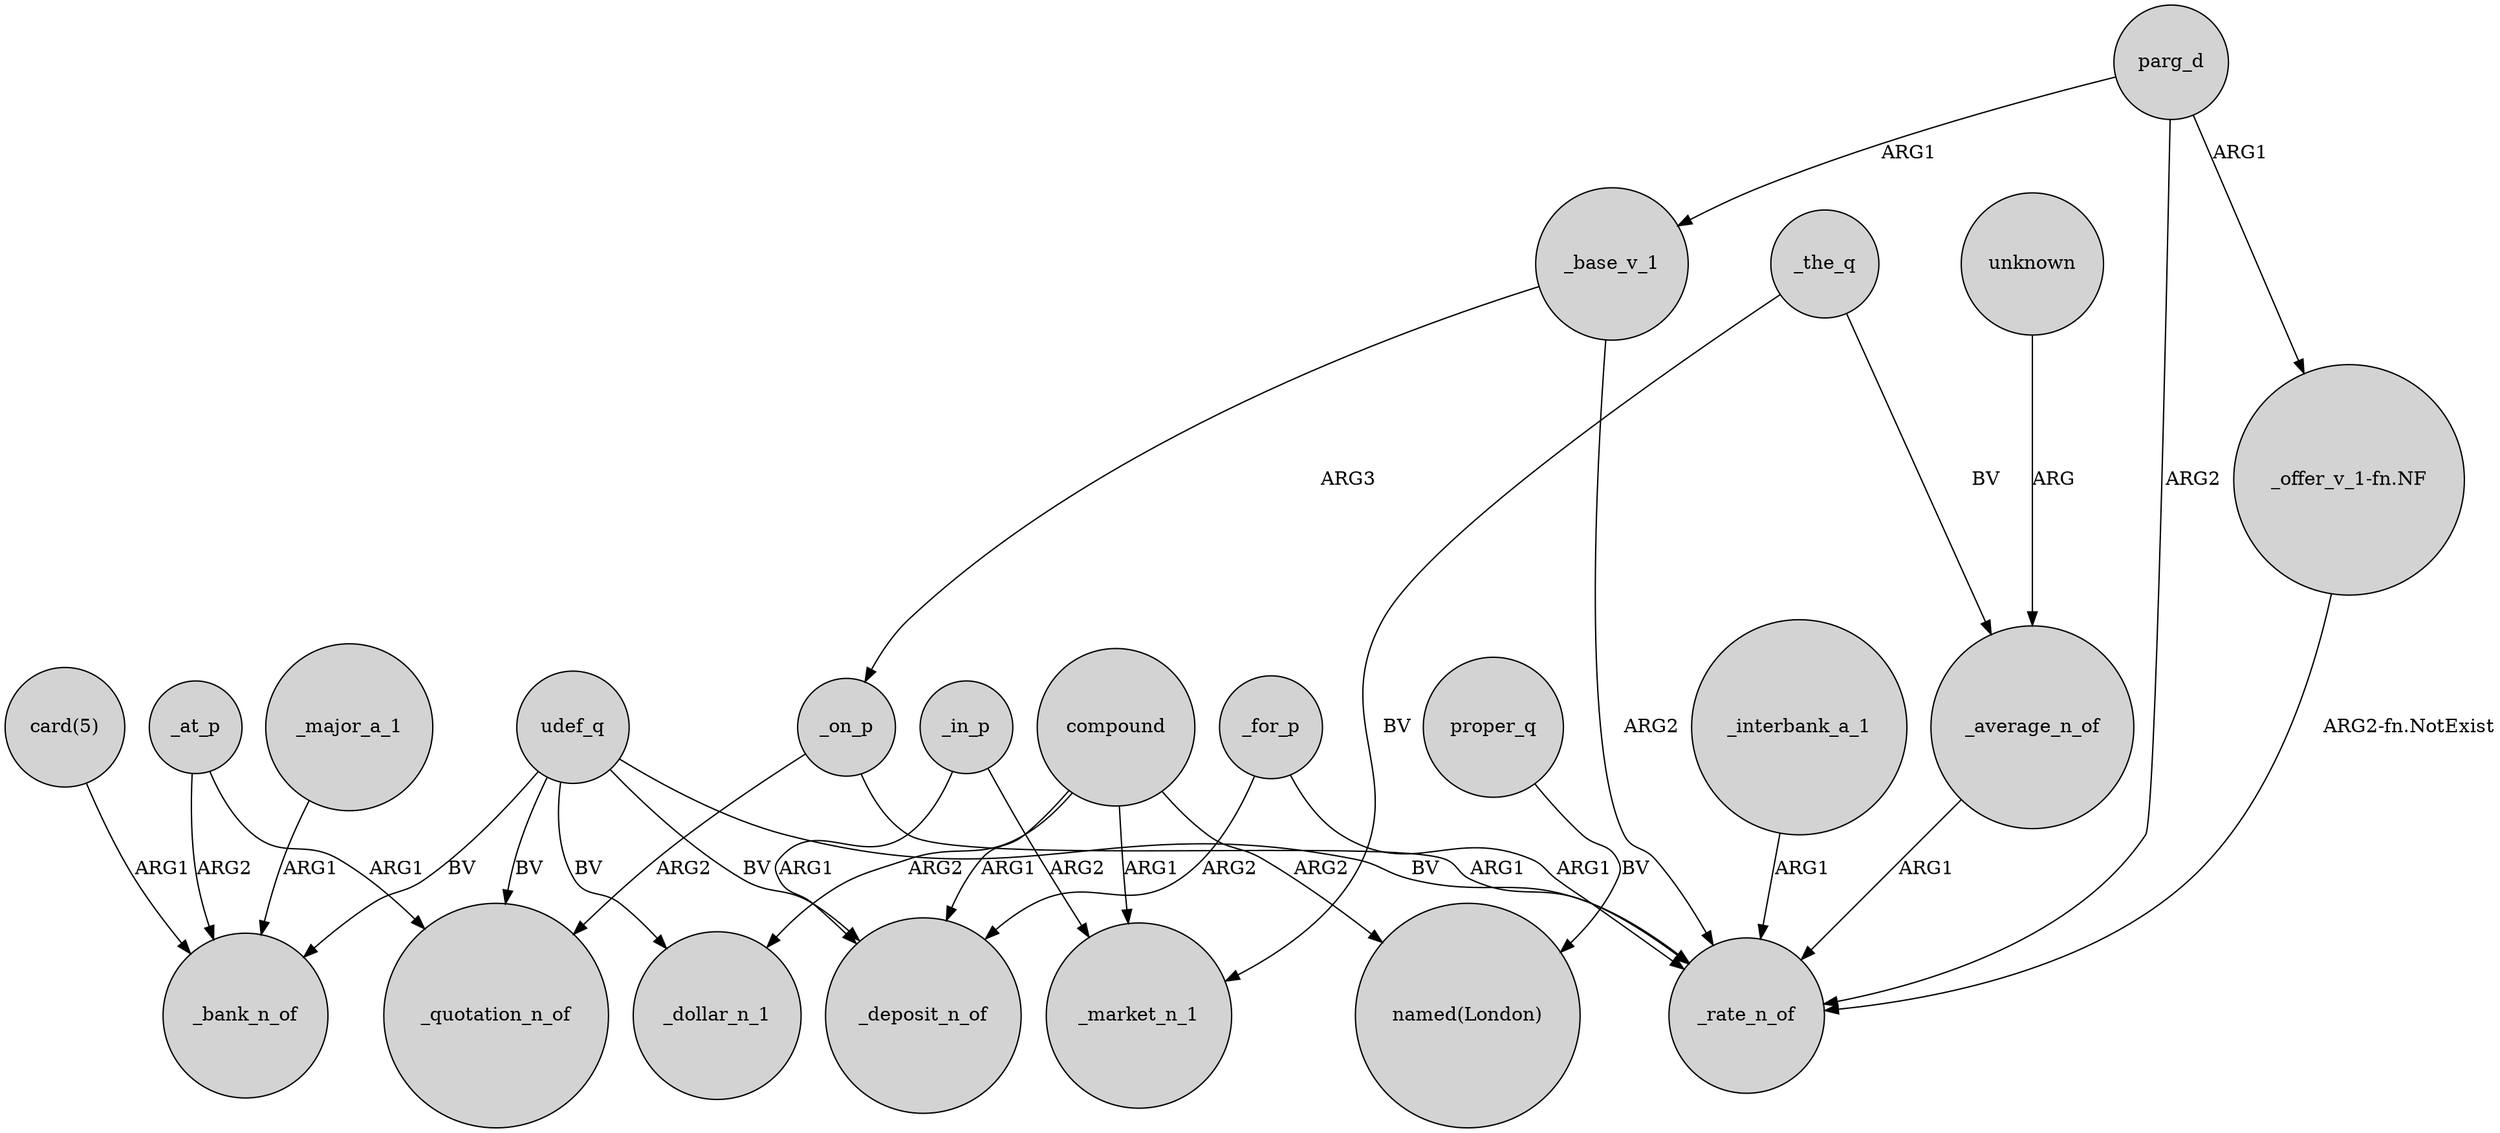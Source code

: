 digraph {
	node [shape=circle style=filled]
	_base_v_1 -> _on_p [label=ARG3]
	_at_p -> _bank_n_of [label=ARG2]
	_for_p -> _rate_n_of [label=ARG1]
	_interbank_a_1 -> _rate_n_of [label=ARG1]
	_average_n_of -> _rate_n_of [label=ARG1]
	udef_q -> _rate_n_of [label=BV]
	_at_p -> _quotation_n_of [label=ARG1]
	"_offer_v_1-fn.NF" -> _rate_n_of [label="ARG2-fn.NotExist"]
	udef_q -> _deposit_n_of [label=BV]
	_the_q -> _average_n_of [label=BV]
	_major_a_1 -> _bank_n_of [label=ARG1]
	_on_p -> _quotation_n_of [label=ARG2]
	compound -> "named(London)" [label=ARG2]
	proper_q -> "named(London)" [label=BV]
	udef_q -> _quotation_n_of [label=BV]
	_in_p -> _market_n_1 [label=ARG2]
	parg_d -> _base_v_1 [label=ARG1]
	compound -> _deposit_n_of [label=ARG1]
	udef_q -> _bank_n_of [label=BV]
	compound -> _market_n_1 [label=ARG1]
	unknown -> _average_n_of [label=ARG]
	compound -> _dollar_n_1 [label=ARG2]
	_the_q -> _market_n_1 [label=BV]
	parg_d -> "_offer_v_1-fn.NF" [label=ARG1]
	_in_p -> _deposit_n_of [label=ARG1]
	parg_d -> _rate_n_of [label=ARG2]
	_base_v_1 -> _rate_n_of [label=ARG2]
	_on_p -> _rate_n_of [label=ARG1]
	"card(5)" -> _bank_n_of [label=ARG1]
	udef_q -> _dollar_n_1 [label=BV]
	_for_p -> _deposit_n_of [label=ARG2]
}
